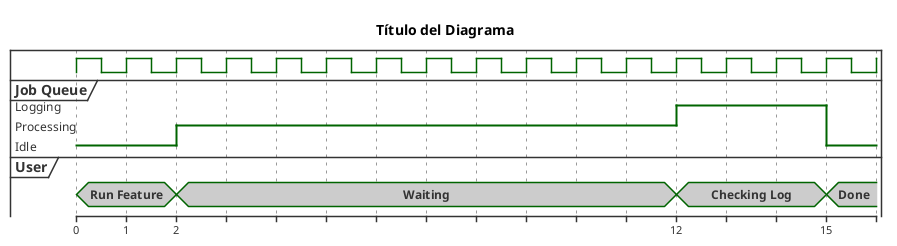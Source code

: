 @startuml Samples
    skin rose
    skinparam classFontName Calibri
    skinparam shadowing false

    title Título del Diagrama
'==================================

clock clk with period 1
robust "Job Queue" as JQ
concise "User" as U

@0
JQ is Idle
U is "Run Feature"

@2
JQ is Processing
U is Waiting

@12
JQ is Logging
U is "Checking Log"

@15
JQ is Idle
U is Done

@enduml